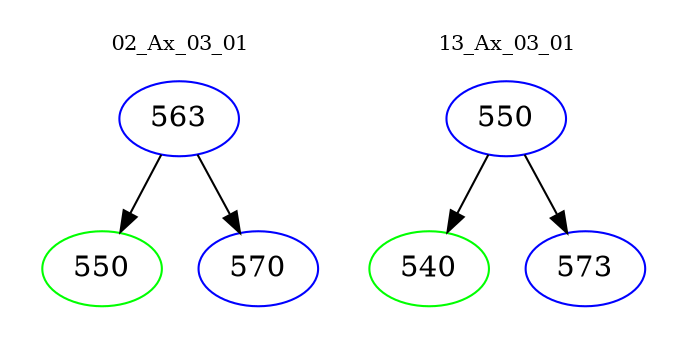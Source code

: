 digraph{
subgraph cluster_0 {
color = white
label = "02_Ax_03_01";
fontsize=10;
T0_563 [label="563", color="blue"]
T0_563 -> T0_550 [color="black"]
T0_550 [label="550", color="green"]
T0_563 -> T0_570 [color="black"]
T0_570 [label="570", color="blue"]
}
subgraph cluster_1 {
color = white
label = "13_Ax_03_01";
fontsize=10;
T1_550 [label="550", color="blue"]
T1_550 -> T1_540 [color="black"]
T1_540 [label="540", color="green"]
T1_550 -> T1_573 [color="black"]
T1_573 [label="573", color="blue"]
}
}
